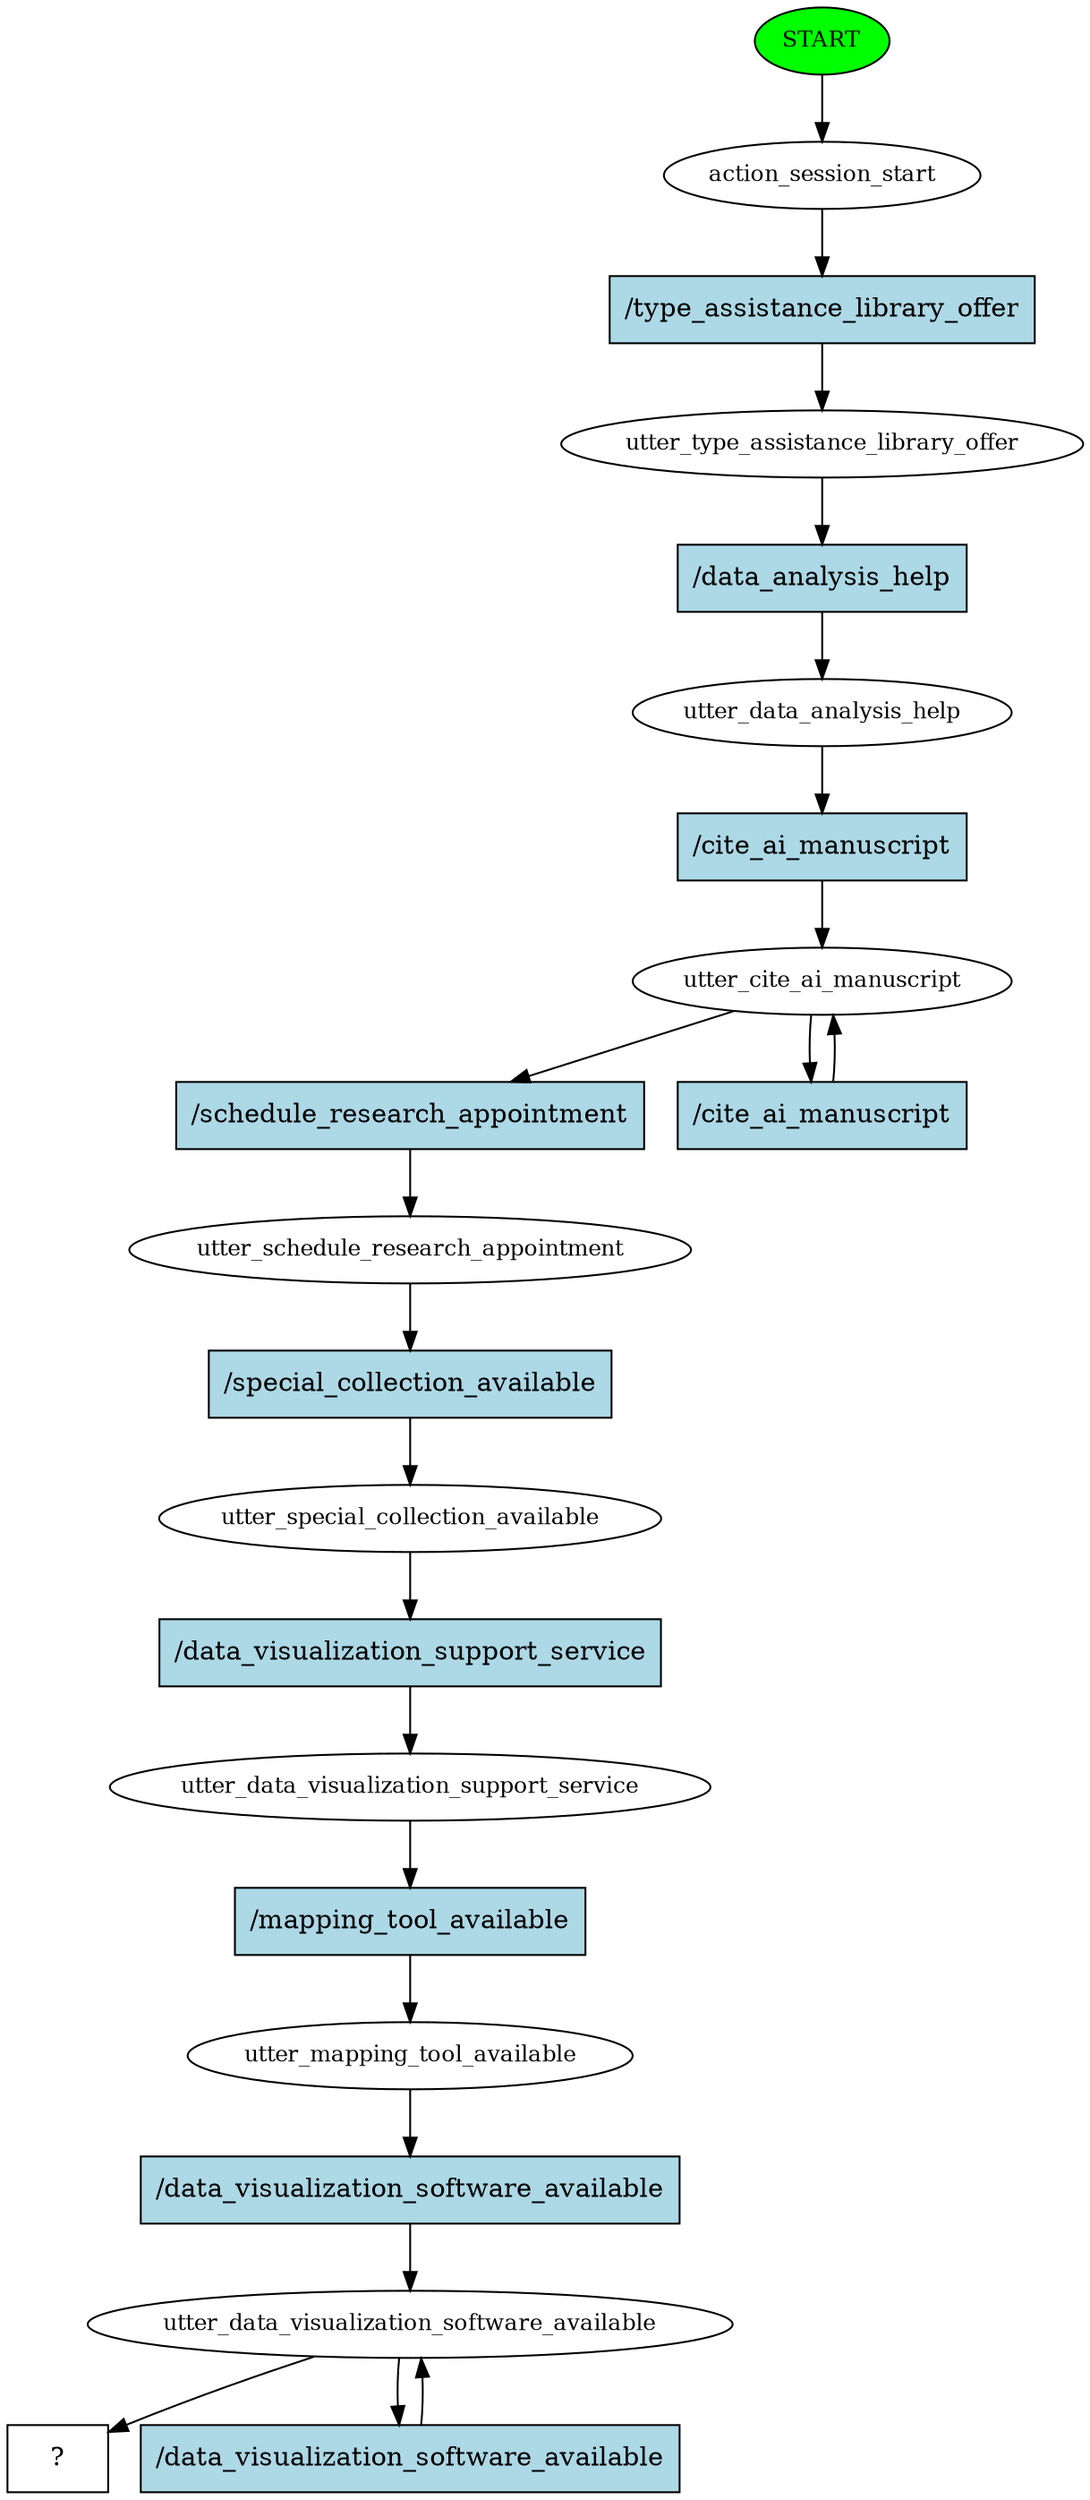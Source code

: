 digraph  {
0 [class="start active", fillcolor=green, fontsize=12, label=START, style=filled];
1 [class=active, fontsize=12, label=action_session_start];
2 [class=active, fontsize=12, label=utter_type_assistance_library_offer];
3 [class=active, fontsize=12, label=utter_data_analysis_help];
4 [class=active, fontsize=12, label=utter_cite_ai_manuscript];
6 [class=active, fontsize=12, label=utter_schedule_research_appointment];
7 [class=active, fontsize=12, label=utter_special_collection_available];
8 [class=active, fontsize=12, label=utter_data_visualization_support_service];
9 [class=active, fontsize=12, label=utter_mapping_tool_available];
10 [class=active, fontsize=12, label=utter_data_visualization_software_available];
12 [class="intent dashed active", label="  ?  ", shape=rect];
13 [class="intent active", fillcolor=lightblue, label="/type_assistance_library_offer", shape=rect, style=filled];
14 [class="intent active", fillcolor=lightblue, label="/data_analysis_help", shape=rect, style=filled];
15 [class="intent active", fillcolor=lightblue, label="/cite_ai_manuscript", shape=rect, style=filled];
16 [class="intent active", fillcolor=lightblue, label="/schedule_research_appointment", shape=rect, style=filled];
17 [class="intent active", fillcolor=lightblue, label="/cite_ai_manuscript", shape=rect, style=filled];
18 [class="intent active", fillcolor=lightblue, label="/special_collection_available", shape=rect, style=filled];
19 [class="intent active", fillcolor=lightblue, label="/data_visualization_support_service", shape=rect, style=filled];
20 [class="intent active", fillcolor=lightblue, label="/mapping_tool_available", shape=rect, style=filled];
21 [class="intent active", fillcolor=lightblue, label="/data_visualization_software_available", shape=rect, style=filled];
22 [class="intent active", fillcolor=lightblue, label="/data_visualization_software_available", shape=rect, style=filled];
0 -> 1  [class=active, key=NONE, label=""];
1 -> 13  [class=active, key=0];
2 -> 14  [class=active, key=0];
3 -> 15  [class=active, key=0];
4 -> 16  [class=active, key=0];
4 -> 17  [class=active, key=0];
6 -> 18  [class=active, key=0];
7 -> 19  [class=active, key=0];
8 -> 20  [class=active, key=0];
9 -> 21  [class=active, key=0];
10 -> 12  [class=active, key=NONE, label=""];
10 -> 22  [class=active, key=0];
13 -> 2  [class=active, key=0];
14 -> 3  [class=active, key=0];
15 -> 4  [class=active, key=0];
16 -> 6  [class=active, key=0];
17 -> 4  [class=active, key=0];
18 -> 7  [class=active, key=0];
19 -> 8  [class=active, key=0];
20 -> 9  [class=active, key=0];
21 -> 10  [class=active, key=0];
22 -> 10  [class=active, key=0];
}

